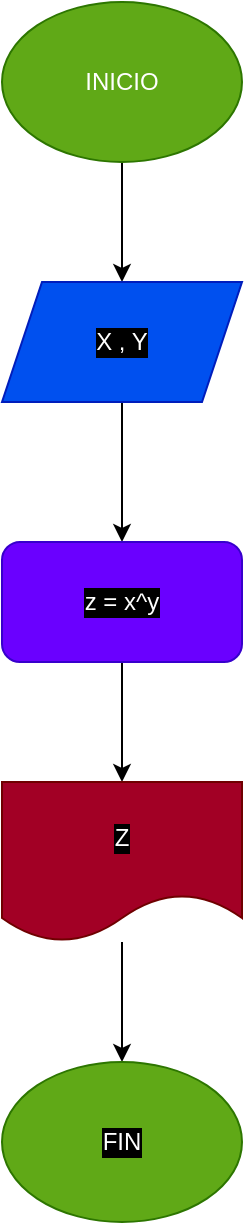 <mxfile>
    <diagram id="bV-DStOTtdelOaYy6_tC" name="Página-1">
        <mxGraphModel dx="1074" dy="790" grid="1" gridSize="10" guides="1" tooltips="1" connect="1" arrows="1" fold="1" page="1" pageScale="1" pageWidth="827" pageHeight="1169" math="0" shadow="0">
            <root>
                <mxCell id="0"/>
                <mxCell id="1" parent="0"/>
                <mxCell id="5" style="edgeStyle=none;html=1;fontColor=none;" edge="1" parent="1" source="2" target="6">
                    <mxGeometry relative="1" as="geometry">
                        <mxPoint x="380" y="170" as="targetPoint"/>
                    </mxGeometry>
                </mxCell>
                <mxCell id="2" value="INICIO" style="ellipse;whiteSpace=wrap;html=1;fillColor=#60a917;fontColor=#ffffff;strokeColor=#2D7600;" vertex="1" parent="1">
                    <mxGeometry x="320" y="30" width="120" height="80" as="geometry"/>
                </mxCell>
                <mxCell id="8" style="edgeStyle=none;html=1;fontColor=#FFFFFF;" edge="1" parent="1" source="6" target="7">
                    <mxGeometry relative="1" as="geometry"/>
                </mxCell>
                <mxCell id="6" value="&lt;font color=&quot;#ffffff&quot;&gt;X , Y&lt;/font&gt;" style="shape=parallelogram;perimeter=parallelogramPerimeter;whiteSpace=wrap;html=1;fixedSize=1;labelBackgroundColor=#000000;fontColor=#ffffff;fillColor=#0050ef;strokeColor=#001DBC;" vertex="1" parent="1">
                    <mxGeometry x="320" y="170" width="120" height="60" as="geometry"/>
                </mxCell>
                <mxCell id="9" style="edgeStyle=none;html=1;fontColor=#FFFFFF;" edge="1" parent="1" source="7" target="10">
                    <mxGeometry relative="1" as="geometry">
                        <mxPoint x="380" y="440" as="targetPoint"/>
                    </mxGeometry>
                </mxCell>
                <mxCell id="7" value="z = x^y" style="rounded=1;whiteSpace=wrap;html=1;labelBackgroundColor=#000000;fontColor=#ffffff;fillColor=#6a00ff;strokeColor=#3700CC;" vertex="1" parent="1">
                    <mxGeometry x="320" y="300" width="120" height="60" as="geometry"/>
                </mxCell>
                <mxCell id="12" style="edgeStyle=none;html=1;fontColor=#FFFFFF;" edge="1" parent="1" source="10">
                    <mxGeometry relative="1" as="geometry">
                        <mxPoint x="380" y="560" as="targetPoint"/>
                    </mxGeometry>
                </mxCell>
                <mxCell id="10" value="Z" style="shape=document;whiteSpace=wrap;html=1;boundedLbl=1;labelBackgroundColor=#000000;fontColor=#ffffff;fillColor=#a20025;strokeColor=#6F0000;" vertex="1" parent="1">
                    <mxGeometry x="320" y="420" width="120" height="80" as="geometry"/>
                </mxCell>
                <mxCell id="11" value="FIN" style="ellipse;whiteSpace=wrap;html=1;labelBackgroundColor=#000000;fontColor=#ffffff;fillColor=#60a917;strokeColor=#2D7600;" vertex="1" parent="1">
                    <mxGeometry x="320" y="560" width="120" height="80" as="geometry"/>
                </mxCell>
            </root>
        </mxGraphModel>
    </diagram>
</mxfile>